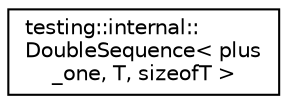 digraph "Иерархия классов. Графический вид."
{
 // LATEX_PDF_SIZE
  edge [fontname="Helvetica",fontsize="10",labelfontname="Helvetica",labelfontsize="10"];
  node [fontname="Helvetica",fontsize="10",shape=record];
  rankdir="LR";
  Node0 [label="testing::internal::\lDoubleSequence\< plus\l_one, T, sizeofT \>",height=0.2,width=0.4,color="black", fillcolor="white", style="filled",URL="$structtesting_1_1internal_1_1DoubleSequence.html",tooltip=" "];
}
